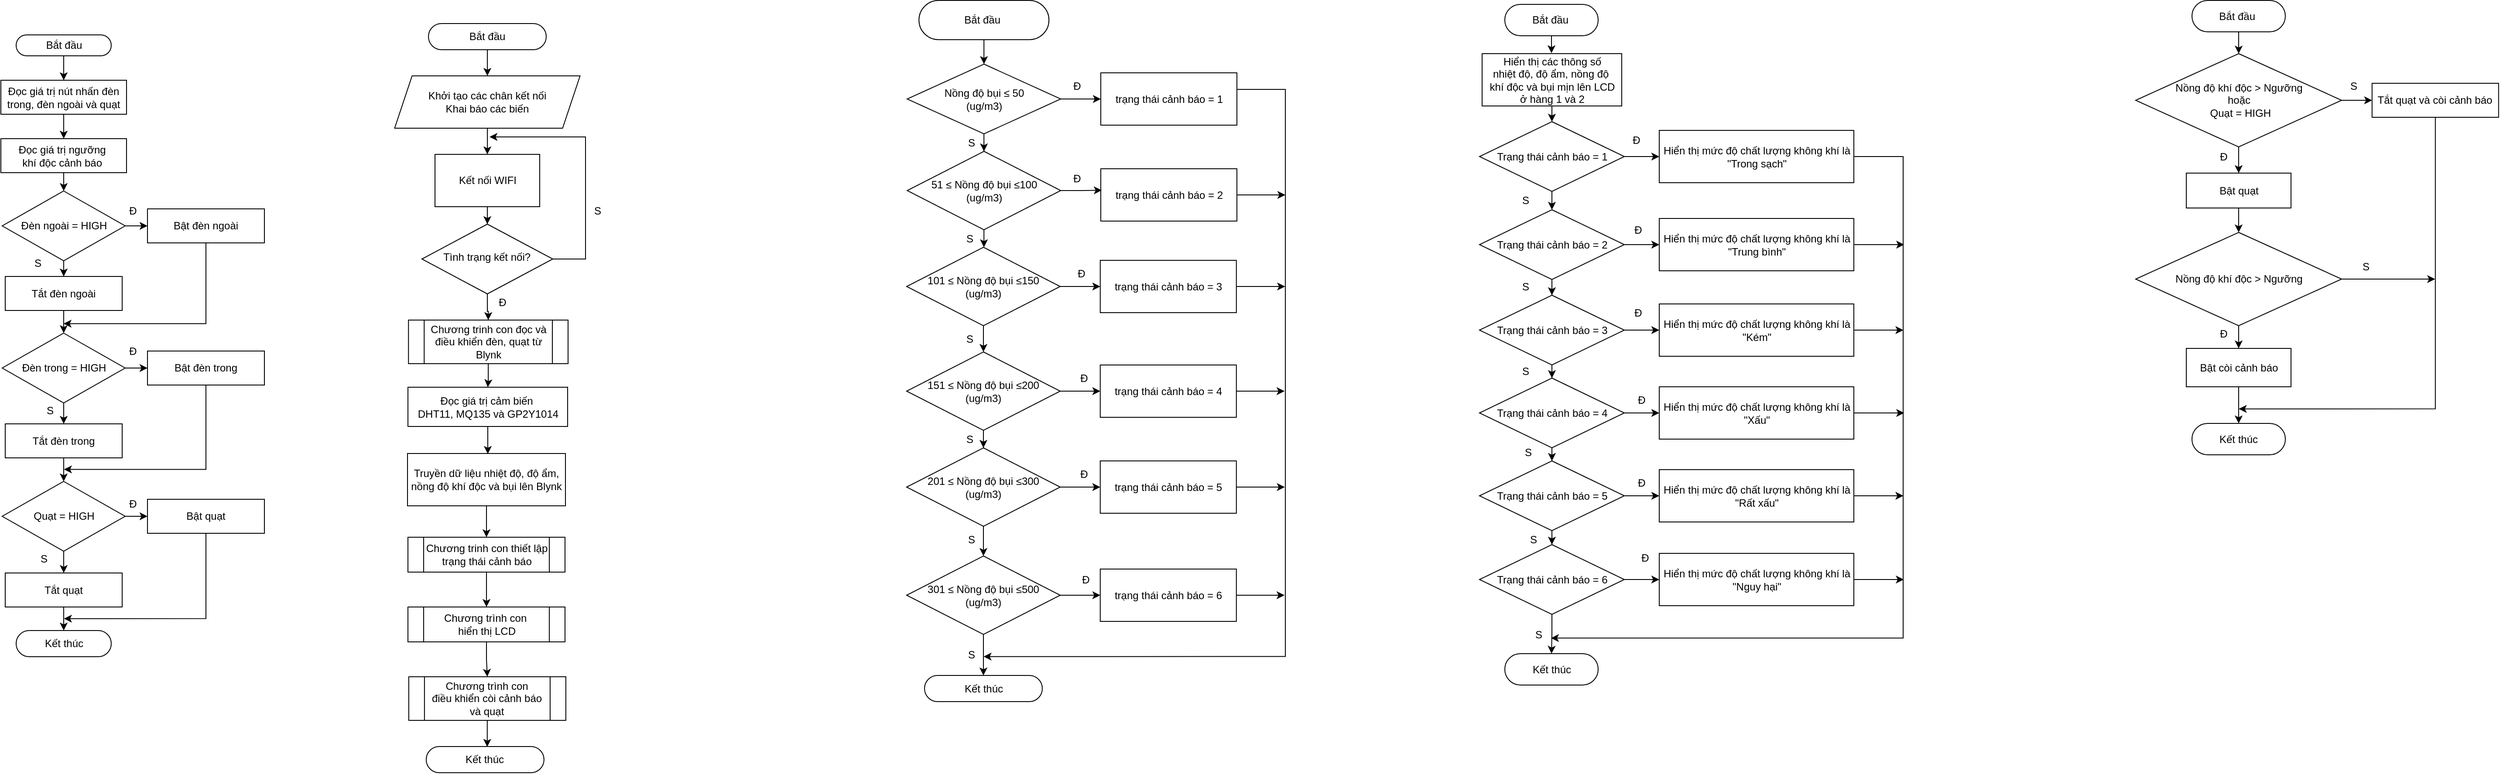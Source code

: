 <mxfile version="24.4.9" type="google">
  <diagram id="C5RBs43oDa-KdzZeNtuy" name="Page-1">
    <mxGraphModel grid="0" page="0" gridSize="10" guides="1" tooltips="1" connect="1" arrows="1" fold="1" pageScale="1" pageWidth="827" pageHeight="1169" math="0" shadow="0">
      <root>
        <mxCell id="WIyWlLk6GJQsqaUBKTNV-0" />
        <mxCell id="WIyWlLk6GJQsqaUBKTNV-1" parent="WIyWlLk6GJQsqaUBKTNV-0" />
        <mxCell id="3BrqLcWVlE7M8dEsC8BM-8" value="" style="edgeStyle=orthogonalEdgeStyle;rounded=0;orthogonalLoop=1;jettySize=auto;html=1;" edge="1" parent="WIyWlLk6GJQsqaUBKTNV-1" source="WIyWlLk6GJQsqaUBKTNV-3" target="3BrqLcWVlE7M8dEsC8BM-3">
          <mxGeometry relative="1" as="geometry" />
        </mxCell>
        <mxCell id="WIyWlLk6GJQsqaUBKTNV-3" value="Bắt đầu" style="rounded=1;whiteSpace=wrap;html=1;fontSize=12;glass=0;strokeWidth=1;shadow=0;arcSize=50;" vertex="1" parent="WIyWlLk6GJQsqaUBKTNV-1">
          <mxGeometry x="-11" y="-158" width="135" height="30" as="geometry" />
        </mxCell>
        <mxCell id="3BrqLcWVlE7M8dEsC8BM-13" style="edgeStyle=orthogonalEdgeStyle;rounded=0;orthogonalLoop=1;jettySize=auto;html=1;exitX=1;exitY=0.5;exitDx=0;exitDy=0;" edge="1" parent="WIyWlLk6GJQsqaUBKTNV-1" source="WIyWlLk6GJQsqaUBKTNV-6">
          <mxGeometry relative="1" as="geometry">
            <mxPoint x="59" y="-28" as="targetPoint" />
            <Array as="points">
              <mxPoint x="169" y="112" />
              <mxPoint x="169" y="-28" />
            </Array>
          </mxGeometry>
        </mxCell>
        <mxCell id="3BrqLcWVlE7M8dEsC8BM-62" style="edgeStyle=orthogonalEdgeStyle;rounded=0;orthogonalLoop=1;jettySize=auto;html=1;entryX=0.5;entryY=0;entryDx=0;entryDy=0;" edge="1" parent="WIyWlLk6GJQsqaUBKTNV-1" source="WIyWlLk6GJQsqaUBKTNV-6" target="3BrqLcWVlE7M8dEsC8BM-46">
          <mxGeometry relative="1" as="geometry" />
        </mxCell>
        <mxCell id="WIyWlLk6GJQsqaUBKTNV-6" value="Tình trạng kết nối?" style="rhombus;whiteSpace=wrap;html=1;shadow=0;fontFamily=Helvetica;fontSize=12;align=center;strokeWidth=1;spacing=6;spacingTop=-4;" vertex="1" parent="WIyWlLk6GJQsqaUBKTNV-1">
          <mxGeometry x="-18.51" y="72" width="150" height="80" as="geometry" />
        </mxCell>
        <mxCell id="3BrqLcWVlE7M8dEsC8BM-9" style="edgeStyle=orthogonalEdgeStyle;rounded=0;orthogonalLoop=1;jettySize=auto;html=1;entryX=0.5;entryY=0;entryDx=0;entryDy=0;" edge="1" parent="WIyWlLk6GJQsqaUBKTNV-1" source="3BrqLcWVlE7M8dEsC8BM-3" target="3BrqLcWVlE7M8dEsC8BM-4">
          <mxGeometry relative="1" as="geometry" />
        </mxCell>
        <mxCell id="3BrqLcWVlE7M8dEsC8BM-3" value="Khởi tạo các chân kết nối&lt;div&gt;Khai báo các biến&lt;/div&gt;" style="shape=parallelogram;perimeter=parallelogramPerimeter;whiteSpace=wrap;html=1;fixedSize=1;" vertex="1" parent="WIyWlLk6GJQsqaUBKTNV-1">
          <mxGeometry x="-49.75" y="-98" width="212.5" height="60" as="geometry" />
        </mxCell>
        <mxCell id="3BrqLcWVlE7M8dEsC8BM-10" style="edgeStyle=orthogonalEdgeStyle;rounded=0;orthogonalLoop=1;jettySize=auto;html=1;entryX=0.5;entryY=0;entryDx=0;entryDy=0;" edge="1" parent="WIyWlLk6GJQsqaUBKTNV-1" source="3BrqLcWVlE7M8dEsC8BM-4" target="WIyWlLk6GJQsqaUBKTNV-6">
          <mxGeometry relative="1" as="geometry" />
        </mxCell>
        <mxCell id="3BrqLcWVlE7M8dEsC8BM-4" value="Kết nối WIFI" style="rounded=0;whiteSpace=wrap;html=1;" vertex="1" parent="WIyWlLk6GJQsqaUBKTNV-1">
          <mxGeometry x="-3.5" y="-8" width="120" height="60" as="geometry" />
        </mxCell>
        <mxCell id="3BrqLcWVlE7M8dEsC8BM-29" value="S" style="text;html=1;align=center;verticalAlign=middle;whiteSpace=wrap;rounded=0;" vertex="1" parent="WIyWlLk6GJQsqaUBKTNV-1">
          <mxGeometry x="159" y="42" width="48" height="30" as="geometry" />
        </mxCell>
        <mxCell id="3BrqLcWVlE7M8dEsC8BM-30" value="Đ" style="text;html=1;align=center;verticalAlign=middle;whiteSpace=wrap;rounded=0;" vertex="1" parent="WIyWlLk6GJQsqaUBKTNV-1">
          <mxGeometry x="24" y="147" width="100" height="30" as="geometry" />
        </mxCell>
        <mxCell id="3BrqLcWVlE7M8dEsC8BM-67" style="edgeStyle=orthogonalEdgeStyle;rounded=0;orthogonalLoop=1;jettySize=auto;html=1;entryX=0;entryY=0.5;entryDx=0;entryDy=0;" edge="1" parent="WIyWlLk6GJQsqaUBKTNV-1" source="3BrqLcWVlE7M8dEsC8BM-32" target="3BrqLcWVlE7M8dEsC8BM-33">
          <mxGeometry relative="1" as="geometry" />
        </mxCell>
        <mxCell id="3BrqLcWVlE7M8dEsC8BM-70" style="edgeStyle=orthogonalEdgeStyle;rounded=0;orthogonalLoop=1;jettySize=auto;html=1;" edge="1" parent="WIyWlLk6GJQsqaUBKTNV-1" source="3BrqLcWVlE7M8dEsC8BM-32" target="3BrqLcWVlE7M8dEsC8BM-34">
          <mxGeometry relative="1" as="geometry" />
        </mxCell>
        <mxCell id="3BrqLcWVlE7M8dEsC8BM-32" value="Nồng độ bụi ≤ 50&lt;div&gt;(ug/m3)&lt;/div&gt;" style="rhombus;whiteSpace=wrap;html=1;" vertex="1" parent="WIyWlLk6GJQsqaUBKTNV-1">
          <mxGeometry x="537.62" y="-111.5" width="176" height="80" as="geometry" />
        </mxCell>
        <mxCell id="3BrqLcWVlE7M8dEsC8BM-88" style="edgeStyle=orthogonalEdgeStyle;rounded=0;orthogonalLoop=1;jettySize=auto;html=1;entryX=0.994;entryY=0.578;entryDx=0;entryDy=0;entryPerimeter=0;" edge="1" parent="WIyWlLk6GJQsqaUBKTNV-1" target="3BrqLcWVlE7M8dEsC8BM-99">
          <mxGeometry relative="1" as="geometry">
            <mxPoint x="617.999" y="567.962" as="targetPoint" />
            <mxPoint x="908.73" y="-82.5" as="sourcePoint" />
            <Array as="points">
              <mxPoint x="971" y="-82.5" />
              <mxPoint x="971" y="567.5" />
            </Array>
          </mxGeometry>
        </mxCell>
        <mxCell id="3BrqLcWVlE7M8dEsC8BM-33" value="trạng thái cảnh báo = 1" style="rounded=0;whiteSpace=wrap;html=1;" vertex="1" parent="WIyWlLk6GJQsqaUBKTNV-1">
          <mxGeometry x="759.5" y="-101.5" width="156" height="60" as="geometry" />
        </mxCell>
        <mxCell id="3BrqLcWVlE7M8dEsC8BM-72" value="" style="edgeStyle=orthogonalEdgeStyle;rounded=0;orthogonalLoop=1;jettySize=auto;html=1;" edge="1" parent="WIyWlLk6GJQsqaUBKTNV-1" source="3BrqLcWVlE7M8dEsC8BM-34" target="3BrqLcWVlE7M8dEsC8BM-36">
          <mxGeometry relative="1" as="geometry" />
        </mxCell>
        <mxCell id="3BrqLcWVlE7M8dEsC8BM-34" value="51 ≤&amp;nbsp;Nồng độ bụi ≤100&lt;div&gt;(ug/m3)&lt;br&gt;&lt;/div&gt;" style="rhombus;whiteSpace=wrap;html=1;" vertex="1" parent="WIyWlLk6GJQsqaUBKTNV-1">
          <mxGeometry x="537.62" y="-11.5" width="176" height="90" as="geometry" />
        </mxCell>
        <mxCell id="3BrqLcWVlE7M8dEsC8BM-89" style="edgeStyle=orthogonalEdgeStyle;rounded=0;orthogonalLoop=1;jettySize=auto;html=1;" edge="1" parent="WIyWlLk6GJQsqaUBKTNV-1" source="3BrqLcWVlE7M8dEsC8BM-35">
          <mxGeometry relative="1" as="geometry">
            <mxPoint x="971" y="38.5" as="targetPoint" />
          </mxGeometry>
        </mxCell>
        <mxCell id="3BrqLcWVlE7M8dEsC8BM-35" value="trạng thái cảnh báo = 2" style="rounded=0;whiteSpace=wrap;html=1;" vertex="1" parent="WIyWlLk6GJQsqaUBKTNV-1">
          <mxGeometry x="759.5" y="8.5" width="156" height="60" as="geometry" />
        </mxCell>
        <mxCell id="3BrqLcWVlE7M8dEsC8BM-73" value="" style="edgeStyle=orthogonalEdgeStyle;rounded=0;orthogonalLoop=1;jettySize=auto;html=1;" edge="1" parent="WIyWlLk6GJQsqaUBKTNV-1" source="3BrqLcWVlE7M8dEsC8BM-36" target="3BrqLcWVlE7M8dEsC8BM-38">
          <mxGeometry relative="1" as="geometry" />
        </mxCell>
        <mxCell id="3BrqLcWVlE7M8dEsC8BM-74" value="" style="edgeStyle=orthogonalEdgeStyle;rounded=0;orthogonalLoop=1;jettySize=auto;html=1;" edge="1" parent="WIyWlLk6GJQsqaUBKTNV-1" source="3BrqLcWVlE7M8dEsC8BM-36" target="3BrqLcWVlE7M8dEsC8BM-37">
          <mxGeometry relative="1" as="geometry" />
        </mxCell>
        <mxCell id="3BrqLcWVlE7M8dEsC8BM-36" value="101 ≤&amp;nbsp;Nồng độ bụi ≤150&lt;div&gt;&lt;div&gt;(ug/m3)&lt;br&gt;&lt;/div&gt;&lt;/div&gt;" style="rhombus;whiteSpace=wrap;html=1;" vertex="1" parent="WIyWlLk6GJQsqaUBKTNV-1">
          <mxGeometry x="537" y="98.5" width="176" height="90" as="geometry" />
        </mxCell>
        <mxCell id="3BrqLcWVlE7M8dEsC8BM-90" style="edgeStyle=orthogonalEdgeStyle;rounded=0;orthogonalLoop=1;jettySize=auto;html=1;" edge="1" parent="WIyWlLk6GJQsqaUBKTNV-1" source="3BrqLcWVlE7M8dEsC8BM-37">
          <mxGeometry relative="1" as="geometry">
            <mxPoint x="970.716" y="143.5" as="targetPoint" />
          </mxGeometry>
        </mxCell>
        <mxCell id="3BrqLcWVlE7M8dEsC8BM-37" value="trạng thái cảnh báo = 3" style="rounded=0;whiteSpace=wrap;html=1;" vertex="1" parent="WIyWlLk6GJQsqaUBKTNV-1">
          <mxGeometry x="758.88" y="113.5" width="156" height="60" as="geometry" />
        </mxCell>
        <mxCell id="3BrqLcWVlE7M8dEsC8BM-75" value="" style="edgeStyle=orthogonalEdgeStyle;rounded=0;orthogonalLoop=1;jettySize=auto;html=1;" edge="1" parent="WIyWlLk6GJQsqaUBKTNV-1" source="3BrqLcWVlE7M8dEsC8BM-38" target="3BrqLcWVlE7M8dEsC8BM-40">
          <mxGeometry relative="1" as="geometry" />
        </mxCell>
        <mxCell id="3BrqLcWVlE7M8dEsC8BM-79" value="" style="edgeStyle=orthogonalEdgeStyle;rounded=0;orthogonalLoop=1;jettySize=auto;html=1;" edge="1" parent="WIyWlLk6GJQsqaUBKTNV-1" source="3BrqLcWVlE7M8dEsC8BM-38" target="3BrqLcWVlE7M8dEsC8BM-39">
          <mxGeometry relative="1" as="geometry" />
        </mxCell>
        <mxCell id="3BrqLcWVlE7M8dEsC8BM-38" value="151 ≤&amp;nbsp;Nồng độ bụi ≤200&lt;div&gt;&lt;div&gt;(ug/m3)&lt;br&gt;&lt;/div&gt;&lt;/div&gt;" style="rhombus;whiteSpace=wrap;html=1;" vertex="1" parent="WIyWlLk6GJQsqaUBKTNV-1">
          <mxGeometry x="537" y="218.5" width="176" height="90" as="geometry" />
        </mxCell>
        <mxCell id="3BrqLcWVlE7M8dEsC8BM-91" style="edgeStyle=orthogonalEdgeStyle;rounded=0;orthogonalLoop=1;jettySize=auto;html=1;" edge="1" parent="WIyWlLk6GJQsqaUBKTNV-1" source="3BrqLcWVlE7M8dEsC8BM-39">
          <mxGeometry relative="1" as="geometry">
            <mxPoint x="970.07" y="263.5" as="targetPoint" />
          </mxGeometry>
        </mxCell>
        <mxCell id="3BrqLcWVlE7M8dEsC8BM-39" value="trạng thái cảnh báo = 4" style="rounded=0;whiteSpace=wrap;html=1;" vertex="1" parent="WIyWlLk6GJQsqaUBKTNV-1">
          <mxGeometry x="758.88" y="233.5" width="156" height="60" as="geometry" />
        </mxCell>
        <mxCell id="3BrqLcWVlE7M8dEsC8BM-76" value="" style="edgeStyle=orthogonalEdgeStyle;rounded=0;orthogonalLoop=1;jettySize=auto;html=1;" edge="1" parent="WIyWlLk6GJQsqaUBKTNV-1" source="3BrqLcWVlE7M8dEsC8BM-40" target="3BrqLcWVlE7M8dEsC8BM-64">
          <mxGeometry relative="1" as="geometry" />
        </mxCell>
        <mxCell id="3BrqLcWVlE7M8dEsC8BM-78" value="" style="edgeStyle=orthogonalEdgeStyle;rounded=0;orthogonalLoop=1;jettySize=auto;html=1;" edge="1" parent="WIyWlLk6GJQsqaUBKTNV-1" source="3BrqLcWVlE7M8dEsC8BM-40" target="3BrqLcWVlE7M8dEsC8BM-41">
          <mxGeometry relative="1" as="geometry" />
        </mxCell>
        <mxCell id="3BrqLcWVlE7M8dEsC8BM-40" value="201 ≤&amp;nbsp;Nồng độ bụi ≤300&lt;div&gt;&lt;div&gt;(ug/m3)&lt;br&gt;&lt;/div&gt;&lt;/div&gt;" style="rhombus;whiteSpace=wrap;html=1;" vertex="1" parent="WIyWlLk6GJQsqaUBKTNV-1">
          <mxGeometry x="537" y="328.5" width="176" height="90" as="geometry" />
        </mxCell>
        <mxCell id="3BrqLcWVlE7M8dEsC8BM-92" style="edgeStyle=orthogonalEdgeStyle;rounded=0;orthogonalLoop=1;jettySize=auto;html=1;" edge="1" parent="WIyWlLk6GJQsqaUBKTNV-1" source="3BrqLcWVlE7M8dEsC8BM-41">
          <mxGeometry relative="1" as="geometry">
            <mxPoint x="970.351" y="373.5" as="targetPoint" />
          </mxGeometry>
        </mxCell>
        <mxCell id="3BrqLcWVlE7M8dEsC8BM-41" value="trạng thái cảnh báo = 5" style="rounded=0;whiteSpace=wrap;html=1;" vertex="1" parent="WIyWlLk6GJQsqaUBKTNV-1">
          <mxGeometry x="758.88" y="343.5" width="156" height="60" as="geometry" />
        </mxCell>
        <mxCell id="3BrqLcWVlE7M8dEsC8BM-52" style="edgeStyle=orthogonalEdgeStyle;rounded=0;orthogonalLoop=1;jettySize=auto;html=1;entryX=0.5;entryY=0;entryDx=0;entryDy=0;" edge="1" parent="WIyWlLk6GJQsqaUBKTNV-1" source="3BrqLcWVlE7M8dEsC8BM-42" target="3BrqLcWVlE7M8dEsC8BM-43">
          <mxGeometry relative="1" as="geometry" />
        </mxCell>
        <mxCell id="3BrqLcWVlE7M8dEsC8BM-42" value="Chương trinh con thiết lập trạng thái&amp;nbsp;&lt;span style=&quot;background-color: initial;&quot;&gt;cảnh báo&lt;/span&gt;" style="shape=process;whiteSpace=wrap;html=1;backgroundOutline=1;" vertex="1" parent="WIyWlLk6GJQsqaUBKTNV-1">
          <mxGeometry x="-34.5" y="431" width="180" height="40" as="geometry" />
        </mxCell>
        <mxCell id="3BrqLcWVlE7M8dEsC8BM-53" style="edgeStyle=orthogonalEdgeStyle;rounded=0;orthogonalLoop=1;jettySize=auto;html=1;entryX=0.5;entryY=0;entryDx=0;entryDy=0;" edge="1" parent="WIyWlLk6GJQsqaUBKTNV-1" source="3BrqLcWVlE7M8dEsC8BM-43" target="3BrqLcWVlE7M8dEsC8BM-44">
          <mxGeometry relative="1" as="geometry" />
        </mxCell>
        <mxCell id="3BrqLcWVlE7M8dEsC8BM-43" value="Chương trình con&amp;nbsp;&lt;div&gt;hiển thị LCD&lt;/div&gt;" style="shape=process;whiteSpace=wrap;html=1;backgroundOutline=1;" vertex="1" parent="WIyWlLk6GJQsqaUBKTNV-1">
          <mxGeometry x="-34.5" y="511" width="180" height="40" as="geometry" />
        </mxCell>
        <mxCell id="3BrqLcWVlE7M8dEsC8BM-44" value="Chương trình con&lt;div&gt;điều khiển còi cảnh báo và quạt&lt;/div&gt;" style="shape=process;whiteSpace=wrap;html=1;backgroundOutline=1;" vertex="1" parent="WIyWlLk6GJQsqaUBKTNV-1">
          <mxGeometry x="-33.56" y="591" width="180" height="50" as="geometry" />
        </mxCell>
        <mxCell id="3BrqLcWVlE7M8dEsC8BM-112" style="edgeStyle=orthogonalEdgeStyle;rounded=0;orthogonalLoop=1;jettySize=auto;html=1;entryX=0.5;entryY=0;entryDx=0;entryDy=0;" edge="1" parent="WIyWlLk6GJQsqaUBKTNV-1" source="3BrqLcWVlE7M8dEsC8BM-46" target="3BrqLcWVlE7M8dEsC8BM-111">
          <mxGeometry relative="1" as="geometry" />
        </mxCell>
        <mxCell id="3BrqLcWVlE7M8dEsC8BM-46" value="Chương trinh con đọc và điều khiển đèn, quạt từ Blynk" style="shape=process;whiteSpace=wrap;html=1;backgroundOutline=1;" vertex="1" parent="WIyWlLk6GJQsqaUBKTNV-1">
          <mxGeometry x="-33.88" y="182" width="182.88" height="50" as="geometry" />
        </mxCell>
        <mxCell id="3BrqLcWVlE7M8dEsC8BM-51" style="edgeStyle=orthogonalEdgeStyle;rounded=0;orthogonalLoop=1;jettySize=auto;html=1;entryX=0.5;entryY=0;entryDx=0;entryDy=0;" edge="1" parent="WIyWlLk6GJQsqaUBKTNV-1" source="3BrqLcWVlE7M8dEsC8BM-47" target="3BrqLcWVlE7M8dEsC8BM-42">
          <mxGeometry relative="1" as="geometry" />
        </mxCell>
        <mxCell id="3BrqLcWVlE7M8dEsC8BM-47" value="Truyền dữ liệu nhiệt độ, độ ẩm, nồng độ khí độc và bụi lên Blynk" style="rounded=0;whiteSpace=wrap;html=1;" vertex="1" parent="WIyWlLk6GJQsqaUBKTNV-1">
          <mxGeometry x="-35" y="335" width="181" height="60" as="geometry" />
        </mxCell>
        <mxCell id="3BrqLcWVlE7M8dEsC8BM-56" value="Kết thúc" style="rounded=1;whiteSpace=wrap;html=1;fontSize=12;glass=0;strokeWidth=1;shadow=0;arcSize=50;" vertex="1" parent="WIyWlLk6GJQsqaUBKTNV-1">
          <mxGeometry x="-13.57" y="671" width="135" height="30" as="geometry" />
        </mxCell>
        <mxCell id="3BrqLcWVlE7M8dEsC8BM-61" style="edgeStyle=orthogonalEdgeStyle;rounded=0;orthogonalLoop=1;jettySize=auto;html=1;entryX=0.518;entryY=0.012;entryDx=0;entryDy=0;entryPerimeter=0;" edge="1" parent="WIyWlLk6GJQsqaUBKTNV-1" source="3BrqLcWVlE7M8dEsC8BM-44" target="3BrqLcWVlE7M8dEsC8BM-56">
          <mxGeometry relative="1" as="geometry" />
        </mxCell>
        <mxCell id="3BrqLcWVlE7M8dEsC8BM-66" style="edgeStyle=orthogonalEdgeStyle;rounded=0;orthogonalLoop=1;jettySize=auto;html=1;entryX=0.5;entryY=0;entryDx=0;entryDy=0;" edge="1" parent="WIyWlLk6GJQsqaUBKTNV-1" source="3BrqLcWVlE7M8dEsC8BM-63" target="3BrqLcWVlE7M8dEsC8BM-32">
          <mxGeometry relative="1" as="geometry" />
        </mxCell>
        <mxCell id="3BrqLcWVlE7M8dEsC8BM-63" value="Bắt đầu&amp;nbsp;" style="rounded=1;whiteSpace=wrap;html=1;fontSize=12;glass=0;strokeWidth=1;shadow=0;arcSize=50;" vertex="1" parent="WIyWlLk6GJQsqaUBKTNV-1">
          <mxGeometry x="551.12" y="-184.5" width="149" height="45" as="geometry" />
        </mxCell>
        <mxCell id="3BrqLcWVlE7M8dEsC8BM-77" value="" style="edgeStyle=orthogonalEdgeStyle;rounded=0;orthogonalLoop=1;jettySize=auto;html=1;" edge="1" parent="WIyWlLk6GJQsqaUBKTNV-1" source="3BrqLcWVlE7M8dEsC8BM-64" target="3BrqLcWVlE7M8dEsC8BM-65">
          <mxGeometry relative="1" as="geometry" />
        </mxCell>
        <mxCell id="3BrqLcWVlE7M8dEsC8BM-81" value="" style="edgeStyle=orthogonalEdgeStyle;rounded=0;orthogonalLoop=1;jettySize=auto;html=1;" edge="1" parent="WIyWlLk6GJQsqaUBKTNV-1" source="3BrqLcWVlE7M8dEsC8BM-64" target="3BrqLcWVlE7M8dEsC8BM-80">
          <mxGeometry relative="1" as="geometry" />
        </mxCell>
        <mxCell id="3BrqLcWVlE7M8dEsC8BM-64" value="301 ≤&amp;nbsp;Nồng độ bụi ≤500&lt;div&gt;&lt;div&gt;(ug/m3)&lt;br&gt;&lt;/div&gt;&lt;/div&gt;" style="rhombus;whiteSpace=wrap;html=1;" vertex="1" parent="WIyWlLk6GJQsqaUBKTNV-1">
          <mxGeometry x="537" y="452.5" width="176" height="90" as="geometry" />
        </mxCell>
        <mxCell id="3BrqLcWVlE7M8dEsC8BM-93" style="edgeStyle=orthogonalEdgeStyle;rounded=0;orthogonalLoop=1;jettySize=auto;html=1;" edge="1" parent="WIyWlLk6GJQsqaUBKTNV-1" source="3BrqLcWVlE7M8dEsC8BM-65">
          <mxGeometry relative="1" as="geometry">
            <mxPoint x="970.07" y="497.5" as="targetPoint" />
          </mxGeometry>
        </mxCell>
        <mxCell id="3BrqLcWVlE7M8dEsC8BM-65" value="trạng thái cảnh báo = 6" style="rounded=0;whiteSpace=wrap;html=1;" vertex="1" parent="WIyWlLk6GJQsqaUBKTNV-1">
          <mxGeometry x="758.88" y="467.5" width="156" height="60" as="geometry" />
        </mxCell>
        <mxCell id="3BrqLcWVlE7M8dEsC8BM-71" style="edgeStyle=orthogonalEdgeStyle;rounded=0;orthogonalLoop=1;jettySize=auto;html=1;entryX=0.007;entryY=0.411;entryDx=0;entryDy=0;entryPerimeter=0;" edge="1" parent="WIyWlLk6GJQsqaUBKTNV-1" source="3BrqLcWVlE7M8dEsC8BM-34" target="3BrqLcWVlE7M8dEsC8BM-35">
          <mxGeometry relative="1" as="geometry" />
        </mxCell>
        <mxCell id="3BrqLcWVlE7M8dEsC8BM-80" value="Kết thúc" style="rounded=1;whiteSpace=wrap;html=1;fontSize=12;glass=0;strokeWidth=1;shadow=0;arcSize=50;" vertex="1" parent="WIyWlLk6GJQsqaUBKTNV-1">
          <mxGeometry x="557.5" y="589.5" width="135" height="30" as="geometry" />
        </mxCell>
        <mxCell id="3BrqLcWVlE7M8dEsC8BM-94" value="S" style="text;html=1;align=center;verticalAlign=middle;whiteSpace=wrap;rounded=0;" vertex="1" parent="WIyWlLk6GJQsqaUBKTNV-1">
          <mxGeometry x="598" y="-36.5" width="27.38" height="30" as="geometry" />
        </mxCell>
        <mxCell id="3BrqLcWVlE7M8dEsC8BM-95" value="S" style="text;html=1;align=center;verticalAlign=middle;whiteSpace=wrap;rounded=0;" vertex="1" parent="WIyWlLk6GJQsqaUBKTNV-1">
          <mxGeometry x="596" y="73.5" width="27.38" height="30" as="geometry" />
        </mxCell>
        <mxCell id="3BrqLcWVlE7M8dEsC8BM-96" value="S" style="text;html=1;align=center;verticalAlign=middle;whiteSpace=wrap;rounded=0;" vertex="1" parent="WIyWlLk6GJQsqaUBKTNV-1">
          <mxGeometry x="596" y="188.5" width="27.38" height="30" as="geometry" />
        </mxCell>
        <mxCell id="3BrqLcWVlE7M8dEsC8BM-97" value="S" style="text;html=1;align=center;verticalAlign=middle;whiteSpace=wrap;rounded=0;" vertex="1" parent="WIyWlLk6GJQsqaUBKTNV-1">
          <mxGeometry x="596" y="303.5" width="27.38" height="30" as="geometry" />
        </mxCell>
        <mxCell id="3BrqLcWVlE7M8dEsC8BM-98" value="S" style="text;html=1;align=center;verticalAlign=middle;whiteSpace=wrap;rounded=0;" vertex="1" parent="WIyWlLk6GJQsqaUBKTNV-1">
          <mxGeometry x="598" y="418.5" width="27.38" height="30" as="geometry" />
        </mxCell>
        <mxCell id="3BrqLcWVlE7M8dEsC8BM-99" value="S" style="text;html=1;align=center;verticalAlign=middle;whiteSpace=wrap;rounded=0;" vertex="1" parent="WIyWlLk6GJQsqaUBKTNV-1">
          <mxGeometry x="598" y="550.5" width="27.38" height="30" as="geometry" />
        </mxCell>
        <mxCell id="3BrqLcWVlE7M8dEsC8BM-100" value="Đ" style="text;html=1;align=center;verticalAlign=middle;whiteSpace=wrap;rounded=0;" vertex="1" parent="WIyWlLk6GJQsqaUBKTNV-1">
          <mxGeometry x="719" y="-101.5" width="27.38" height="30" as="geometry" />
        </mxCell>
        <mxCell id="3BrqLcWVlE7M8dEsC8BM-101" value="Đ" style="text;html=1;align=center;verticalAlign=middle;whiteSpace=wrap;rounded=0;" vertex="1" parent="WIyWlLk6GJQsqaUBKTNV-1">
          <mxGeometry x="719" y="4.5" width="27.38" height="30" as="geometry" />
        </mxCell>
        <mxCell id="3BrqLcWVlE7M8dEsC8BM-102" value="Đ" style="text;html=1;align=center;verticalAlign=middle;whiteSpace=wrap;rounded=0;" vertex="1" parent="WIyWlLk6GJQsqaUBKTNV-1">
          <mxGeometry x="724" y="113.5" width="27.38" height="30" as="geometry" />
        </mxCell>
        <mxCell id="3BrqLcWVlE7M8dEsC8BM-103" value="Đ" style="text;html=1;align=center;verticalAlign=middle;whiteSpace=wrap;rounded=0;" vertex="1" parent="WIyWlLk6GJQsqaUBKTNV-1">
          <mxGeometry x="727" y="233.5" width="27.38" height="30" as="geometry" />
        </mxCell>
        <mxCell id="3BrqLcWVlE7M8dEsC8BM-104" value="Đ" style="text;html=1;align=center;verticalAlign=middle;whiteSpace=wrap;rounded=0;" vertex="1" parent="WIyWlLk6GJQsqaUBKTNV-1">
          <mxGeometry x="727" y="343.5" width="27.38" height="30" as="geometry" />
        </mxCell>
        <mxCell id="3BrqLcWVlE7M8dEsC8BM-105" value="Đ" style="text;html=1;align=center;verticalAlign=middle;whiteSpace=wrap;rounded=0;" vertex="1" parent="WIyWlLk6GJQsqaUBKTNV-1">
          <mxGeometry x="729" y="464.5" width="27.38" height="30" as="geometry" />
        </mxCell>
        <mxCell id="3BrqLcWVlE7M8dEsC8BM-128" value="" style="edgeStyle=orthogonalEdgeStyle;rounded=0;orthogonalLoop=1;jettySize=auto;html=1;" edge="1" parent="WIyWlLk6GJQsqaUBKTNV-1" source="3BrqLcWVlE7M8dEsC8BM-106" target="3BrqLcWVlE7M8dEsC8BM-110">
          <mxGeometry relative="1" as="geometry" />
        </mxCell>
        <mxCell id="3BrqLcWVlE7M8dEsC8BM-106" value="Bắt đầu&amp;nbsp;" style="rounded=1;whiteSpace=wrap;html=1;fontSize=12;glass=0;strokeWidth=1;shadow=0;arcSize=50;" vertex="1" parent="WIyWlLk6GJQsqaUBKTNV-1">
          <mxGeometry x="1222.5" y="-180" width="107" height="36" as="geometry" />
        </mxCell>
        <mxCell id="3BrqLcWVlE7M8dEsC8BM-130" value="" style="edgeStyle=orthogonalEdgeStyle;rounded=0;orthogonalLoop=1;jettySize=auto;html=1;" edge="1" parent="WIyWlLk6GJQsqaUBKTNV-1" source="3BrqLcWVlE7M8dEsC8BM-108" target="3BrqLcWVlE7M8dEsC8BM-117">
          <mxGeometry relative="1" as="geometry" />
        </mxCell>
        <mxCell id="3BrqLcWVlE7M8dEsC8BM-137" value="" style="edgeStyle=orthogonalEdgeStyle;rounded=0;orthogonalLoop=1;jettySize=auto;html=1;" edge="1" parent="WIyWlLk6GJQsqaUBKTNV-1" source="3BrqLcWVlE7M8dEsC8BM-108" target="3BrqLcWVlE7M8dEsC8BM-116">
          <mxGeometry relative="1" as="geometry" />
        </mxCell>
        <mxCell id="3BrqLcWVlE7M8dEsC8BM-108" value="Trạng thái cảnh báo = 1" style="rhombus;whiteSpace=wrap;html=1;" vertex="1" parent="WIyWlLk6GJQsqaUBKTNV-1">
          <mxGeometry x="1193.5" y="-45.5" width="166" height="80" as="geometry" />
        </mxCell>
        <mxCell id="3BrqLcWVlE7M8dEsC8BM-129" value="" style="edgeStyle=orthogonalEdgeStyle;rounded=0;orthogonalLoop=1;jettySize=auto;html=1;" edge="1" parent="WIyWlLk6GJQsqaUBKTNV-1" source="3BrqLcWVlE7M8dEsC8BM-110" target="3BrqLcWVlE7M8dEsC8BM-108">
          <mxGeometry relative="1" as="geometry">
            <Array as="points">
              <mxPoint x="1276" y="-34.5" />
              <mxPoint x="1276" y="-34.5" />
            </Array>
          </mxGeometry>
        </mxCell>
        <mxCell id="3BrqLcWVlE7M8dEsC8BM-110" value="Hiển thị các thông số&lt;div&gt;nhiệt độ, độ ẩm, nồng độ&amp;nbsp;&lt;/div&gt;&lt;div&gt;khí độc và bụi mịn lên LCD&lt;/div&gt;&lt;div&gt;ở hàng 1 và 2&lt;/div&gt;" style="rounded=0;whiteSpace=wrap;html=1;" vertex="1" parent="WIyWlLk6GJQsqaUBKTNV-1">
          <mxGeometry x="1196.5" y="-123.5" width="160" height="60" as="geometry" />
        </mxCell>
        <mxCell id="3BrqLcWVlE7M8dEsC8BM-111" value="Đọc giá trị cảm biến&amp;nbsp;&lt;div&gt;&lt;span style=&quot;background-color: initial;&quot;&gt;DHT11, MQ135 và GP2Y1014&lt;/span&gt;&lt;/div&gt;" style="rounded=0;whiteSpace=wrap;html=1;" vertex="1" parent="WIyWlLk6GJQsqaUBKTNV-1">
          <mxGeometry x="-34.5" y="259" width="183" height="45" as="geometry" />
        </mxCell>
        <mxCell id="3BrqLcWVlE7M8dEsC8BM-113" style="edgeStyle=orthogonalEdgeStyle;rounded=0;orthogonalLoop=1;jettySize=auto;html=1;entryX=0.514;entryY=0.008;entryDx=0;entryDy=0;entryPerimeter=0;" edge="1" parent="WIyWlLk6GJQsqaUBKTNV-1">
          <mxGeometry relative="1" as="geometry">
            <mxPoint x="55.98" y="304" as="sourcePoint" />
            <mxPoint x="57.014" y="335.48" as="targetPoint" />
          </mxGeometry>
        </mxCell>
        <mxCell id="3BrqLcWVlE7M8dEsC8BM-144" style="edgeStyle=orthogonalEdgeStyle;rounded=0;orthogonalLoop=1;jettySize=auto;html=1;" edge="1" parent="WIyWlLk6GJQsqaUBKTNV-1" source="3BrqLcWVlE7M8dEsC8BM-116">
          <mxGeometry relative="1" as="geometry">
            <mxPoint x="1275.429" y="546.643" as="targetPoint" />
            <Array as="points">
              <mxPoint x="1679" y="-5.5" />
              <mxPoint x="1679" y="546.5" />
            </Array>
          </mxGeometry>
        </mxCell>
        <mxCell id="3BrqLcWVlE7M8dEsC8BM-116" value="Hiển thị mức độ chất lượng không khí là&lt;div&gt;&quot;Trong sạch&quot;&lt;/div&gt;" style="rounded=0;whiteSpace=wrap;html=1;" vertex="1" parent="WIyWlLk6GJQsqaUBKTNV-1">
          <mxGeometry x="1399.5" y="-35.5" width="223" height="60" as="geometry" />
        </mxCell>
        <mxCell id="3BrqLcWVlE7M8dEsC8BM-131" value="" style="edgeStyle=orthogonalEdgeStyle;rounded=0;orthogonalLoop=1;jettySize=auto;html=1;" edge="1" parent="WIyWlLk6GJQsqaUBKTNV-1" source="3BrqLcWVlE7M8dEsC8BM-117" target="3BrqLcWVlE7M8dEsC8BM-119">
          <mxGeometry relative="1" as="geometry" />
        </mxCell>
        <mxCell id="3BrqLcWVlE7M8dEsC8BM-138" value="" style="edgeStyle=orthogonalEdgeStyle;rounded=0;orthogonalLoop=1;jettySize=auto;html=1;" edge="1" parent="WIyWlLk6GJQsqaUBKTNV-1" source="3BrqLcWVlE7M8dEsC8BM-117" target="3BrqLcWVlE7M8dEsC8BM-118">
          <mxGeometry relative="1" as="geometry" />
        </mxCell>
        <mxCell id="3BrqLcWVlE7M8dEsC8BM-117" value="Trạng thái cảnh báo = 2" style="rhombus;whiteSpace=wrap;html=1;" vertex="1" parent="WIyWlLk6GJQsqaUBKTNV-1">
          <mxGeometry x="1193.5" y="55.5" width="166" height="80" as="geometry" />
        </mxCell>
        <mxCell id="3BrqLcWVlE7M8dEsC8BM-145" style="edgeStyle=orthogonalEdgeStyle;rounded=0;orthogonalLoop=1;jettySize=auto;html=1;" edge="1" parent="WIyWlLk6GJQsqaUBKTNV-1" source="3BrqLcWVlE7M8dEsC8BM-118">
          <mxGeometry relative="1" as="geometry">
            <mxPoint x="1680.171" y="95.5" as="targetPoint" />
          </mxGeometry>
        </mxCell>
        <mxCell id="3BrqLcWVlE7M8dEsC8BM-118" value="Hiển thị mức độ chất lượng không khí là&lt;div&gt;&quot;Trung bình&quot;&lt;/div&gt;" style="rounded=0;whiteSpace=wrap;html=1;" vertex="1" parent="WIyWlLk6GJQsqaUBKTNV-1">
          <mxGeometry x="1399.5" y="65.5" width="223" height="60" as="geometry" />
        </mxCell>
        <mxCell id="3BrqLcWVlE7M8dEsC8BM-132" value="" style="edgeStyle=orthogonalEdgeStyle;rounded=0;orthogonalLoop=1;jettySize=auto;html=1;" edge="1" parent="WIyWlLk6GJQsqaUBKTNV-1" source="3BrqLcWVlE7M8dEsC8BM-119" target="3BrqLcWVlE7M8dEsC8BM-121">
          <mxGeometry relative="1" as="geometry" />
        </mxCell>
        <mxCell id="3BrqLcWVlE7M8dEsC8BM-139" value="" style="edgeStyle=orthogonalEdgeStyle;rounded=0;orthogonalLoop=1;jettySize=auto;html=1;" edge="1" parent="WIyWlLk6GJQsqaUBKTNV-1" source="3BrqLcWVlE7M8dEsC8BM-119" target="3BrqLcWVlE7M8dEsC8BM-120">
          <mxGeometry relative="1" as="geometry" />
        </mxCell>
        <mxCell id="3BrqLcWVlE7M8dEsC8BM-119" value="Trạng thái cảnh báo = 3" style="rhombus;whiteSpace=wrap;html=1;" vertex="1" parent="WIyWlLk6GJQsqaUBKTNV-1">
          <mxGeometry x="1193.5" y="153.5" width="166" height="80" as="geometry" />
        </mxCell>
        <mxCell id="3BrqLcWVlE7M8dEsC8BM-146" style="edgeStyle=orthogonalEdgeStyle;rounded=0;orthogonalLoop=1;jettySize=auto;html=1;" edge="1" parent="WIyWlLk6GJQsqaUBKTNV-1" source="3BrqLcWVlE7M8dEsC8BM-120">
          <mxGeometry relative="1" as="geometry">
            <mxPoint x="1679.257" y="193.5" as="targetPoint" />
          </mxGeometry>
        </mxCell>
        <mxCell id="3BrqLcWVlE7M8dEsC8BM-120" value="Hiển thị mức độ chất lượng không khí là&lt;div&gt;&quot;Kém&quot;&lt;/div&gt;" style="rounded=0;whiteSpace=wrap;html=1;" vertex="1" parent="WIyWlLk6GJQsqaUBKTNV-1">
          <mxGeometry x="1399.5" y="163.5" width="223" height="60" as="geometry" />
        </mxCell>
        <mxCell id="3BrqLcWVlE7M8dEsC8BM-133" value="" style="edgeStyle=orthogonalEdgeStyle;rounded=0;orthogonalLoop=1;jettySize=auto;html=1;" edge="1" parent="WIyWlLk6GJQsqaUBKTNV-1" source="3BrqLcWVlE7M8dEsC8BM-121" target="3BrqLcWVlE7M8dEsC8BM-123">
          <mxGeometry relative="1" as="geometry" />
        </mxCell>
        <mxCell id="3BrqLcWVlE7M8dEsC8BM-140" value="" style="edgeStyle=orthogonalEdgeStyle;rounded=0;orthogonalLoop=1;jettySize=auto;html=1;" edge="1" parent="WIyWlLk6GJQsqaUBKTNV-1" source="3BrqLcWVlE7M8dEsC8BM-121" target="3BrqLcWVlE7M8dEsC8BM-122">
          <mxGeometry relative="1" as="geometry" />
        </mxCell>
        <mxCell id="3BrqLcWVlE7M8dEsC8BM-121" value="Trạng thái cảnh báo = 4" style="rhombus;whiteSpace=wrap;html=1;" vertex="1" parent="WIyWlLk6GJQsqaUBKTNV-1">
          <mxGeometry x="1193.5" y="248.5" width="166" height="80" as="geometry" />
        </mxCell>
        <mxCell id="3BrqLcWVlE7M8dEsC8BM-147" style="edgeStyle=orthogonalEdgeStyle;rounded=0;orthogonalLoop=1;jettySize=auto;html=1;" edge="1" parent="WIyWlLk6GJQsqaUBKTNV-1" source="3BrqLcWVlE7M8dEsC8BM-122">
          <mxGeometry relative="1" as="geometry">
            <mxPoint x="1680.171" y="288.5" as="targetPoint" />
          </mxGeometry>
        </mxCell>
        <mxCell id="3BrqLcWVlE7M8dEsC8BM-122" value="Hiển thị mức độ chất lượng không khí là&lt;div&gt;&quot;Xấu&quot;&lt;/div&gt;" style="rounded=0;whiteSpace=wrap;html=1;" vertex="1" parent="WIyWlLk6GJQsqaUBKTNV-1">
          <mxGeometry x="1399.5" y="258.5" width="223" height="60" as="geometry" />
        </mxCell>
        <mxCell id="3BrqLcWVlE7M8dEsC8BM-134" value="" style="edgeStyle=orthogonalEdgeStyle;rounded=0;orthogonalLoop=1;jettySize=auto;html=1;" edge="1" parent="WIyWlLk6GJQsqaUBKTNV-1" source="3BrqLcWVlE7M8dEsC8BM-123" target="3BrqLcWVlE7M8dEsC8BM-125">
          <mxGeometry relative="1" as="geometry" />
        </mxCell>
        <mxCell id="3BrqLcWVlE7M8dEsC8BM-141" value="" style="edgeStyle=orthogonalEdgeStyle;rounded=0;orthogonalLoop=1;jettySize=auto;html=1;" edge="1" parent="WIyWlLk6GJQsqaUBKTNV-1" source="3BrqLcWVlE7M8dEsC8BM-123" target="3BrqLcWVlE7M8dEsC8BM-124">
          <mxGeometry relative="1" as="geometry" />
        </mxCell>
        <mxCell id="3BrqLcWVlE7M8dEsC8BM-123" value="Trạng thái cảnh báo = 5" style="rhombus;whiteSpace=wrap;html=1;" vertex="1" parent="WIyWlLk6GJQsqaUBKTNV-1">
          <mxGeometry x="1193.5" y="343.5" width="166" height="80" as="geometry" />
        </mxCell>
        <mxCell id="3BrqLcWVlE7M8dEsC8BM-148" style="edgeStyle=orthogonalEdgeStyle;rounded=0;orthogonalLoop=1;jettySize=auto;html=1;" edge="1" parent="WIyWlLk6GJQsqaUBKTNV-1" source="3BrqLcWVlE7M8dEsC8BM-124">
          <mxGeometry relative="1" as="geometry">
            <mxPoint x="1679.257" y="383.5" as="targetPoint" />
          </mxGeometry>
        </mxCell>
        <mxCell id="3BrqLcWVlE7M8dEsC8BM-124" value="Hiển thị mức độ chất lượng không khí là&lt;div&gt;&quot;Rất xấu&quot;&lt;/div&gt;" style="rounded=0;whiteSpace=wrap;html=1;" vertex="1" parent="WIyWlLk6GJQsqaUBKTNV-1">
          <mxGeometry x="1399.5" y="353.5" width="223" height="60" as="geometry" />
        </mxCell>
        <mxCell id="3BrqLcWVlE7M8dEsC8BM-142" value="" style="edgeStyle=orthogonalEdgeStyle;rounded=0;orthogonalLoop=1;jettySize=auto;html=1;" edge="1" parent="WIyWlLk6GJQsqaUBKTNV-1" source="3BrqLcWVlE7M8dEsC8BM-125" target="3BrqLcWVlE7M8dEsC8BM-126">
          <mxGeometry relative="1" as="geometry" />
        </mxCell>
        <mxCell id="3BrqLcWVlE7M8dEsC8BM-143" value="" style="edgeStyle=orthogonalEdgeStyle;rounded=0;orthogonalLoop=1;jettySize=auto;html=1;" edge="1" parent="WIyWlLk6GJQsqaUBKTNV-1" source="3BrqLcWVlE7M8dEsC8BM-125" target="3BrqLcWVlE7M8dEsC8BM-135">
          <mxGeometry relative="1" as="geometry" />
        </mxCell>
        <mxCell id="3BrqLcWVlE7M8dEsC8BM-125" value="Trạng thái cảnh báo = 6" style="rhombus;whiteSpace=wrap;html=1;" vertex="1" parent="WIyWlLk6GJQsqaUBKTNV-1">
          <mxGeometry x="1193.5" y="439.5" width="166" height="80" as="geometry" />
        </mxCell>
        <mxCell id="3BrqLcWVlE7M8dEsC8BM-149" style="edgeStyle=orthogonalEdgeStyle;rounded=0;orthogonalLoop=1;jettySize=auto;html=1;" edge="1" parent="WIyWlLk6GJQsqaUBKTNV-1" source="3BrqLcWVlE7M8dEsC8BM-126">
          <mxGeometry relative="1" as="geometry">
            <mxPoint x="1679.714" y="479.5" as="targetPoint" />
          </mxGeometry>
        </mxCell>
        <mxCell id="3BrqLcWVlE7M8dEsC8BM-126" value="Hiển thị mức độ chất lượng không khí là&lt;div&gt;&quot;Nguy hại&quot;&lt;/div&gt;" style="rounded=0;whiteSpace=wrap;html=1;" vertex="1" parent="WIyWlLk6GJQsqaUBKTNV-1">
          <mxGeometry x="1399.5" y="449.5" width="223" height="60" as="geometry" />
        </mxCell>
        <mxCell id="3BrqLcWVlE7M8dEsC8BM-135" value="Kết thúc" style="rounded=1;whiteSpace=wrap;html=1;fontSize=12;glass=0;strokeWidth=1;shadow=0;arcSize=50;" vertex="1" parent="WIyWlLk6GJQsqaUBKTNV-1">
          <mxGeometry x="1222.5" y="564.5" width="107" height="36" as="geometry" />
        </mxCell>
        <mxCell id="3BrqLcWVlE7M8dEsC8BM-159" value="" style="edgeStyle=orthogonalEdgeStyle;rounded=0;orthogonalLoop=1;jettySize=auto;html=1;" edge="1" parent="WIyWlLk6GJQsqaUBKTNV-1" source="3BrqLcWVlE7M8dEsC8BM-150" target="3BrqLcWVlE7M8dEsC8BM-151">
          <mxGeometry relative="1" as="geometry" />
        </mxCell>
        <mxCell id="3BrqLcWVlE7M8dEsC8BM-150" value="Bắt đầu&amp;nbsp;" style="rounded=1;whiteSpace=wrap;html=1;fontSize=12;glass=0;strokeWidth=1;shadow=0;arcSize=50;" vertex="1" parent="WIyWlLk6GJQsqaUBKTNV-1">
          <mxGeometry x="2010" y="-184.5" width="107" height="36" as="geometry" />
        </mxCell>
        <mxCell id="3BrqLcWVlE7M8dEsC8BM-162" style="edgeStyle=orthogonalEdgeStyle;rounded=0;orthogonalLoop=1;jettySize=auto;html=1;exitX=0.5;exitY=1;exitDx=0;exitDy=0;entryX=0.5;entryY=0;entryDx=0;entryDy=0;" edge="1" parent="WIyWlLk6GJQsqaUBKTNV-1" source="3BrqLcWVlE7M8dEsC8BM-151" target="3BrqLcWVlE7M8dEsC8BM-152">
          <mxGeometry relative="1" as="geometry" />
        </mxCell>
        <mxCell id="3BrqLcWVlE7M8dEsC8BM-170" value="" style="edgeStyle=orthogonalEdgeStyle;rounded=0;orthogonalLoop=1;jettySize=auto;html=1;" edge="1" parent="WIyWlLk6GJQsqaUBKTNV-1" source="3BrqLcWVlE7M8dEsC8BM-151" target="3BrqLcWVlE7M8dEsC8BM-156">
          <mxGeometry relative="1" as="geometry" />
        </mxCell>
        <mxCell id="3BrqLcWVlE7M8dEsC8BM-151" value="Nồng độ khí độc &amp;gt; Ngưỡng&lt;div&gt;hoặc&lt;/div&gt;&lt;div&gt;&amp;nbsp;Quạt = HIGH&lt;/div&gt;" style="rhombus;whiteSpace=wrap;html=1;" vertex="1" parent="WIyWlLk6GJQsqaUBKTNV-1">
          <mxGeometry x="1945.5" y="-123.5" width="236" height="107" as="geometry" />
        </mxCell>
        <mxCell id="3BrqLcWVlE7M8dEsC8BM-163" style="edgeStyle=orthogonalEdgeStyle;rounded=0;orthogonalLoop=1;jettySize=auto;html=1;entryX=0.5;entryY=0;entryDx=0;entryDy=0;" edge="1" parent="WIyWlLk6GJQsqaUBKTNV-1" source="3BrqLcWVlE7M8dEsC8BM-152" target="3BrqLcWVlE7M8dEsC8BM-153">
          <mxGeometry relative="1" as="geometry" />
        </mxCell>
        <mxCell id="3BrqLcWVlE7M8dEsC8BM-152" value="Bật quạt" style="rounded=0;whiteSpace=wrap;html=1;" vertex="1" parent="WIyWlLk6GJQsqaUBKTNV-1">
          <mxGeometry x="2003.5" y="13.5" width="120" height="40" as="geometry" />
        </mxCell>
        <mxCell id="3BrqLcWVlE7M8dEsC8BM-164" style="edgeStyle=orthogonalEdgeStyle;rounded=0;orthogonalLoop=1;jettySize=auto;html=1;entryX=0.5;entryY=0;entryDx=0;entryDy=0;" edge="1" parent="WIyWlLk6GJQsqaUBKTNV-1" source="3BrqLcWVlE7M8dEsC8BM-153" target="3BrqLcWVlE7M8dEsC8BM-154">
          <mxGeometry relative="1" as="geometry" />
        </mxCell>
        <mxCell id="3BrqLcWVlE7M8dEsC8BM-189" style="edgeStyle=orthogonalEdgeStyle;rounded=0;orthogonalLoop=1;jettySize=auto;html=1;" edge="1" parent="WIyWlLk6GJQsqaUBKTNV-1" source="3BrqLcWVlE7M8dEsC8BM-153">
          <mxGeometry relative="1" as="geometry">
            <mxPoint x="2288.628" y="135" as="targetPoint" />
          </mxGeometry>
        </mxCell>
        <mxCell id="3BrqLcWVlE7M8dEsC8BM-153" value="Nồng độ khí độc &amp;gt; Ngưỡng" style="rhombus;whiteSpace=wrap;html=1;" vertex="1" parent="WIyWlLk6GJQsqaUBKTNV-1">
          <mxGeometry x="1945.5" y="81.5" width="236" height="107" as="geometry" />
        </mxCell>
        <mxCell id="3BrqLcWVlE7M8dEsC8BM-165" style="edgeStyle=orthogonalEdgeStyle;rounded=0;orthogonalLoop=1;jettySize=auto;html=1;entryX=0.5;entryY=0;entryDx=0;entryDy=0;" edge="1" parent="WIyWlLk6GJQsqaUBKTNV-1" source="3BrqLcWVlE7M8dEsC8BM-154" target="3BrqLcWVlE7M8dEsC8BM-158">
          <mxGeometry relative="1" as="geometry" />
        </mxCell>
        <mxCell id="3BrqLcWVlE7M8dEsC8BM-154" value="Bật còi cảnh báo" style="rounded=0;whiteSpace=wrap;html=1;" vertex="1" parent="WIyWlLk6GJQsqaUBKTNV-1">
          <mxGeometry x="2003.5" y="214.5" width="120" height="44" as="geometry" />
        </mxCell>
        <mxCell id="3BrqLcWVlE7M8dEsC8BM-171" style="edgeStyle=orthogonalEdgeStyle;rounded=0;orthogonalLoop=1;jettySize=auto;html=1;" edge="1" parent="WIyWlLk6GJQsqaUBKTNV-1" source="3BrqLcWVlE7M8dEsC8BM-156">
          <mxGeometry relative="1" as="geometry">
            <mxPoint x="2063.667" y="283.833" as="targetPoint" />
            <Array as="points">
              <mxPoint x="2289" y="283.5" />
            </Array>
          </mxGeometry>
        </mxCell>
        <mxCell id="3BrqLcWVlE7M8dEsC8BM-156" value="Tắt quạt và còi cảnh báo" style="rounded=0;whiteSpace=wrap;html=1;" vertex="1" parent="WIyWlLk6GJQsqaUBKTNV-1">
          <mxGeometry x="2216.38" y="-89.5" width="145" height="39" as="geometry" />
        </mxCell>
        <mxCell id="3BrqLcWVlE7M8dEsC8BM-158" value="Kết thúc" style="rounded=1;whiteSpace=wrap;html=1;fontSize=12;glass=0;strokeWidth=1;shadow=0;arcSize=50;" vertex="1" parent="WIyWlLk6GJQsqaUBKTNV-1">
          <mxGeometry x="2010" y="300.5" width="107" height="36" as="geometry" />
        </mxCell>
        <mxCell id="3BrqLcWVlE7M8dEsC8BM-172" value="Đ" style="text;html=1;align=center;verticalAlign=middle;whiteSpace=wrap;rounded=0;" vertex="1" parent="WIyWlLk6GJQsqaUBKTNV-1">
          <mxGeometry x="1359.5" y="-39.5" width="27.38" height="30" as="geometry" />
        </mxCell>
        <mxCell id="3BrqLcWVlE7M8dEsC8BM-173" value="Đ" style="text;html=1;align=center;verticalAlign=middle;whiteSpace=wrap;rounded=0;" vertex="1" parent="WIyWlLk6GJQsqaUBKTNV-1">
          <mxGeometry x="1362" y="63.5" width="27.38" height="30" as="geometry" />
        </mxCell>
        <mxCell id="3BrqLcWVlE7M8dEsC8BM-174" value="Đ" style="text;html=1;align=center;verticalAlign=middle;whiteSpace=wrap;rounded=0;" vertex="1" parent="WIyWlLk6GJQsqaUBKTNV-1">
          <mxGeometry x="1362" y="158.5" width="27.38" height="30" as="geometry" />
        </mxCell>
        <mxCell id="3BrqLcWVlE7M8dEsC8BM-175" value="Đ" style="text;html=1;align=center;verticalAlign=middle;whiteSpace=wrap;rounded=0;" vertex="1" parent="WIyWlLk6GJQsqaUBKTNV-1">
          <mxGeometry x="1366" y="258.5" width="27.38" height="30" as="geometry" />
        </mxCell>
        <mxCell id="3BrqLcWVlE7M8dEsC8BM-176" value="Đ" style="text;html=1;align=center;verticalAlign=middle;whiteSpace=wrap;rounded=0;" vertex="1" parent="WIyWlLk6GJQsqaUBKTNV-1">
          <mxGeometry x="1366" y="353.5" width="27.38" height="30" as="geometry" />
        </mxCell>
        <mxCell id="3BrqLcWVlE7M8dEsC8BM-177" value="Đ" style="text;html=1;align=center;verticalAlign=middle;whiteSpace=wrap;rounded=0;" vertex="1" parent="WIyWlLk6GJQsqaUBKTNV-1">
          <mxGeometry x="1370" y="439.5" width="27.38" height="30" as="geometry" />
        </mxCell>
        <mxCell id="3BrqLcWVlE7M8dEsC8BM-178" value="S" style="text;html=1;align=center;verticalAlign=middle;whiteSpace=wrap;rounded=0;" vertex="1" parent="WIyWlLk6GJQsqaUBKTNV-1">
          <mxGeometry x="1242" y="418.5" width="27.38" height="30" as="geometry" />
        </mxCell>
        <mxCell id="3BrqLcWVlE7M8dEsC8BM-179" value="S" style="text;html=1;align=center;verticalAlign=middle;whiteSpace=wrap;rounded=0;" vertex="1" parent="WIyWlLk6GJQsqaUBKTNV-1">
          <mxGeometry x="1248" y="527.5" width="27.38" height="30" as="geometry" />
        </mxCell>
        <mxCell id="3BrqLcWVlE7M8dEsC8BM-180" value="S" style="text;html=1;align=center;verticalAlign=middle;whiteSpace=wrap;rounded=0;" vertex="1" parent="WIyWlLk6GJQsqaUBKTNV-1">
          <mxGeometry x="1236" y="318.5" width="27.38" height="30" as="geometry" />
        </mxCell>
        <mxCell id="3BrqLcWVlE7M8dEsC8BM-181" value="S" style="text;html=1;align=center;verticalAlign=middle;whiteSpace=wrap;rounded=0;" vertex="1" parent="WIyWlLk6GJQsqaUBKTNV-1">
          <mxGeometry x="1233" y="225.5" width="27.38" height="30" as="geometry" />
        </mxCell>
        <mxCell id="3BrqLcWVlE7M8dEsC8BM-182" value="S" style="text;html=1;align=center;verticalAlign=middle;whiteSpace=wrap;rounded=0;" vertex="1" parent="WIyWlLk6GJQsqaUBKTNV-1">
          <mxGeometry x="1233" y="128.5" width="27.38" height="30" as="geometry" />
        </mxCell>
        <mxCell id="3BrqLcWVlE7M8dEsC8BM-183" value="S" style="text;html=1;align=center;verticalAlign=middle;whiteSpace=wrap;rounded=0;" vertex="1" parent="WIyWlLk6GJQsqaUBKTNV-1">
          <mxGeometry x="1233" y="29.5" width="27.38" height="30" as="geometry" />
        </mxCell>
        <mxCell id="3BrqLcWVlE7M8dEsC8BM-184" value="S" style="text;html=1;align=center;verticalAlign=middle;whiteSpace=wrap;rounded=0;" vertex="1" parent="WIyWlLk6GJQsqaUBKTNV-1">
          <mxGeometry x="2181.5" y="-101.5" width="27.38" height="30" as="geometry" />
        </mxCell>
        <mxCell id="3BrqLcWVlE7M8dEsC8BM-185" value="Đ" style="text;html=1;align=center;verticalAlign=middle;whiteSpace=wrap;rounded=0;" vertex="1" parent="WIyWlLk6GJQsqaUBKTNV-1">
          <mxGeometry x="2033" y="-20.5" width="27.38" height="30" as="geometry" />
        </mxCell>
        <mxCell id="3BrqLcWVlE7M8dEsC8BM-186" value="Đ" style="text;html=1;align=center;verticalAlign=middle;whiteSpace=wrap;rounded=0;" vertex="1" parent="WIyWlLk6GJQsqaUBKTNV-1">
          <mxGeometry x="2033" y="182.5" width="27.38" height="30" as="geometry" />
        </mxCell>
        <mxCell id="3BrqLcWVlE7M8dEsC8BM-188" value="S" style="text;html=1;align=center;verticalAlign=middle;whiteSpace=wrap;rounded=0;" vertex="1" parent="WIyWlLk6GJQsqaUBKTNV-1">
          <mxGeometry x="2196" y="105.5" width="27.38" height="30" as="geometry" />
        </mxCell>
        <mxCell id="3BrqLcWVlE7M8dEsC8BM-201" style="edgeStyle=orthogonalEdgeStyle;rounded=0;orthogonalLoop=1;jettySize=auto;html=1;entryX=0.5;entryY=0;entryDx=0;entryDy=0;" edge="1" parent="WIyWlLk6GJQsqaUBKTNV-1" source="3BrqLcWVlE7M8dEsC8BM-190" target="3BrqLcWVlE7M8dEsC8BM-191">
          <mxGeometry relative="1" as="geometry" />
        </mxCell>
        <mxCell id="3BrqLcWVlE7M8dEsC8BM-190" value="Bắt đầu" style="rounded=1;whiteSpace=wrap;html=1;fontSize=12;glass=0;strokeWidth=1;shadow=0;arcSize=50;" vertex="1" parent="WIyWlLk6GJQsqaUBKTNV-1">
          <mxGeometry x="-483.5" y="-145" width="109" height="24" as="geometry" />
        </mxCell>
        <mxCell id="3BrqLcWVlE7M8dEsC8BM-204" style="edgeStyle=orthogonalEdgeStyle;rounded=0;orthogonalLoop=1;jettySize=auto;html=1;entryX=0.5;entryY=0;entryDx=0;entryDy=0;" edge="1" parent="WIyWlLk6GJQsqaUBKTNV-1" source="3BrqLcWVlE7M8dEsC8BM-191" target="3BrqLcWVlE7M8dEsC8BM-192">
          <mxGeometry relative="1" as="geometry" />
        </mxCell>
        <mxCell id="3BrqLcWVlE7M8dEsC8BM-191" value="Đọc giá trị nút nhấn đèn trong, đèn ngoài và quạt" style="rounded=0;whiteSpace=wrap;html=1;" vertex="1" parent="WIyWlLk6GJQsqaUBKTNV-1">
          <mxGeometry x="-501" y="-93" width="144" height="39" as="geometry" />
        </mxCell>
        <mxCell id="3BrqLcWVlE7M8dEsC8BM-205" value="" style="edgeStyle=orthogonalEdgeStyle;rounded=0;orthogonalLoop=1;jettySize=auto;html=1;" edge="1" parent="WIyWlLk6GJQsqaUBKTNV-1" source="3BrqLcWVlE7M8dEsC8BM-192" target="3BrqLcWVlE7M8dEsC8BM-193">
          <mxGeometry relative="1" as="geometry" />
        </mxCell>
        <mxCell id="3BrqLcWVlE7M8dEsC8BM-192" value="Đọc giá trị ngưỡng&amp;nbsp;&lt;div&gt;khí độc cảnh báo&amp;nbsp;&lt;/div&gt;" style="rounded=0;whiteSpace=wrap;html=1;" vertex="1" parent="WIyWlLk6GJQsqaUBKTNV-1">
          <mxGeometry x="-501" y="-26" width="144" height="39" as="geometry" />
        </mxCell>
        <mxCell id="3BrqLcWVlE7M8dEsC8BM-209" value="" style="edgeStyle=orthogonalEdgeStyle;rounded=0;orthogonalLoop=1;jettySize=auto;html=1;" edge="1" parent="WIyWlLk6GJQsqaUBKTNV-1" source="3BrqLcWVlE7M8dEsC8BM-193" target="3BrqLcWVlE7M8dEsC8BM-194">
          <mxGeometry relative="1" as="geometry" />
        </mxCell>
        <mxCell id="3BrqLcWVlE7M8dEsC8BM-228" style="edgeStyle=orthogonalEdgeStyle;rounded=0;orthogonalLoop=1;jettySize=auto;html=1;entryX=0.5;entryY=0;entryDx=0;entryDy=0;" edge="1" parent="WIyWlLk6GJQsqaUBKTNV-1" source="3BrqLcWVlE7M8dEsC8BM-193" target="3BrqLcWVlE7M8dEsC8BM-225">
          <mxGeometry relative="1" as="geometry" />
        </mxCell>
        <mxCell id="3BrqLcWVlE7M8dEsC8BM-193" value="Đèn ngoài = HIGH" style="rhombus;whiteSpace=wrap;html=1;" vertex="1" parent="WIyWlLk6GJQsqaUBKTNV-1">
          <mxGeometry x="-499.5" y="34" width="141" height="80" as="geometry" />
        </mxCell>
        <mxCell id="3BrqLcWVlE7M8dEsC8BM-230" style="edgeStyle=orthogonalEdgeStyle;rounded=0;orthogonalLoop=1;jettySize=auto;html=1;exitX=0.5;exitY=1;exitDx=0;exitDy=0;" edge="1" parent="WIyWlLk6GJQsqaUBKTNV-1" source="3BrqLcWVlE7M8dEsC8BM-194">
          <mxGeometry relative="1" as="geometry">
            <mxPoint x="-429.111" y="186.111" as="targetPoint" />
            <Array as="points">
              <mxPoint x="-266" y="186" />
            </Array>
          </mxGeometry>
        </mxCell>
        <mxCell id="3BrqLcWVlE7M8dEsC8BM-194" value="Bật đèn ngoài" style="rounded=0;whiteSpace=wrap;html=1;" vertex="1" parent="WIyWlLk6GJQsqaUBKTNV-1">
          <mxGeometry x="-333" y="54.5" width="134" height="39" as="geometry" />
        </mxCell>
        <mxCell id="3BrqLcWVlE7M8dEsC8BM-211" value="" style="edgeStyle=orthogonalEdgeStyle;rounded=0;orthogonalLoop=1;jettySize=auto;html=1;" edge="1" parent="WIyWlLk6GJQsqaUBKTNV-1" source="3BrqLcWVlE7M8dEsC8BM-195" target="3BrqLcWVlE7M8dEsC8BM-196">
          <mxGeometry relative="1" as="geometry" />
        </mxCell>
        <mxCell id="3BrqLcWVlE7M8dEsC8BM-231" style="edgeStyle=orthogonalEdgeStyle;rounded=0;orthogonalLoop=1;jettySize=auto;html=1;entryX=0.5;entryY=0;entryDx=0;entryDy=0;" edge="1" parent="WIyWlLk6GJQsqaUBKTNV-1" source="3BrqLcWVlE7M8dEsC8BM-195" target="3BrqLcWVlE7M8dEsC8BM-226">
          <mxGeometry relative="1" as="geometry" />
        </mxCell>
        <mxCell id="3BrqLcWVlE7M8dEsC8BM-195" value="Đèn trong = HIGH" style="rhombus;whiteSpace=wrap;html=1;" vertex="1" parent="WIyWlLk6GJQsqaUBKTNV-1">
          <mxGeometry x="-499.5" y="197" width="141" height="80" as="geometry" />
        </mxCell>
        <mxCell id="3BrqLcWVlE7M8dEsC8BM-233" style="edgeStyle=orthogonalEdgeStyle;rounded=0;orthogonalLoop=1;jettySize=auto;html=1;" edge="1" parent="WIyWlLk6GJQsqaUBKTNV-1" source="3BrqLcWVlE7M8dEsC8BM-196">
          <mxGeometry relative="1" as="geometry">
            <mxPoint x="-428.667" y="353.222" as="targetPoint" />
            <Array as="points">
              <mxPoint x="-266" y="353" />
            </Array>
          </mxGeometry>
        </mxCell>
        <mxCell id="3BrqLcWVlE7M8dEsC8BM-196" value="Bật đèn trong" style="rounded=0;whiteSpace=wrap;html=1;" vertex="1" parent="WIyWlLk6GJQsqaUBKTNV-1">
          <mxGeometry x="-333" y="217.5" width="134" height="39" as="geometry" />
        </mxCell>
        <mxCell id="3BrqLcWVlE7M8dEsC8BM-212" value="" style="edgeStyle=orthogonalEdgeStyle;rounded=0;orthogonalLoop=1;jettySize=auto;html=1;" edge="1" parent="WIyWlLk6GJQsqaUBKTNV-1" source="3BrqLcWVlE7M8dEsC8BM-197" target="3BrqLcWVlE7M8dEsC8BM-198">
          <mxGeometry relative="1" as="geometry" />
        </mxCell>
        <mxCell id="3BrqLcWVlE7M8dEsC8BM-234" value="" style="edgeStyle=orthogonalEdgeStyle;rounded=0;orthogonalLoop=1;jettySize=auto;html=1;" edge="1" parent="WIyWlLk6GJQsqaUBKTNV-1" source="3BrqLcWVlE7M8dEsC8BM-197" target="3BrqLcWVlE7M8dEsC8BM-227">
          <mxGeometry relative="1" as="geometry" />
        </mxCell>
        <mxCell id="3BrqLcWVlE7M8dEsC8BM-197" value="Quạt = HIGH" style="rhombus;whiteSpace=wrap;html=1;" vertex="1" parent="WIyWlLk6GJQsqaUBKTNV-1">
          <mxGeometry x="-499.5" y="367" width="141" height="80" as="geometry" />
        </mxCell>
        <mxCell id="3BrqLcWVlE7M8dEsC8BM-236" style="edgeStyle=orthogonalEdgeStyle;rounded=0;orthogonalLoop=1;jettySize=auto;html=1;" edge="1" parent="WIyWlLk6GJQsqaUBKTNV-1" source="3BrqLcWVlE7M8dEsC8BM-198">
          <mxGeometry relative="1" as="geometry">
            <mxPoint x="-428.667" y="524.333" as="targetPoint" />
            <Array as="points">
              <mxPoint x="-266" y="524" />
            </Array>
          </mxGeometry>
        </mxCell>
        <mxCell id="3BrqLcWVlE7M8dEsC8BM-198" value="Bật quạt" style="rounded=0;whiteSpace=wrap;html=1;" vertex="1" parent="WIyWlLk6GJQsqaUBKTNV-1">
          <mxGeometry x="-333" y="387.5" width="134" height="39" as="geometry" />
        </mxCell>
        <mxCell id="3BrqLcWVlE7M8dEsC8BM-199" value="Kết thúc" style="rounded=1;whiteSpace=wrap;html=1;fontSize=12;glass=0;strokeWidth=1;shadow=0;arcSize=50;" vertex="1" parent="WIyWlLk6GJQsqaUBKTNV-1">
          <mxGeometry x="-483.5" y="538" width="109" height="30" as="geometry" />
        </mxCell>
        <mxCell id="3BrqLcWVlE7M8dEsC8BM-216" value="S" style="text;html=1;align=center;verticalAlign=middle;whiteSpace=wrap;rounded=0;" vertex="1" parent="WIyWlLk6GJQsqaUBKTNV-1">
          <mxGeometry x="-465" y="441" width="27.38" height="30" as="geometry" />
        </mxCell>
        <mxCell id="3BrqLcWVlE7M8dEsC8BM-217" value="S" style="text;html=1;align=center;verticalAlign=middle;whiteSpace=wrap;rounded=0;" vertex="1" parent="WIyWlLk6GJQsqaUBKTNV-1">
          <mxGeometry x="-458" y="271" width="27.38" height="30" as="geometry" />
        </mxCell>
        <mxCell id="3BrqLcWVlE7M8dEsC8BM-218" value="S" style="text;html=1;align=center;verticalAlign=middle;whiteSpace=wrap;rounded=0;" vertex="1" parent="WIyWlLk6GJQsqaUBKTNV-1">
          <mxGeometry x="-472" y="102" width="27.38" height="30" as="geometry" />
        </mxCell>
        <mxCell id="3BrqLcWVlE7M8dEsC8BM-220" value="Đ" style="text;html=1;align=center;verticalAlign=middle;whiteSpace=wrap;rounded=0;" vertex="1" parent="WIyWlLk6GJQsqaUBKTNV-1">
          <mxGeometry x="-363" y="42" width="27.38" height="30" as="geometry" />
        </mxCell>
        <mxCell id="3BrqLcWVlE7M8dEsC8BM-221" value="Đ" style="text;html=1;align=center;verticalAlign=middle;whiteSpace=wrap;rounded=0;" vertex="1" parent="WIyWlLk6GJQsqaUBKTNV-1">
          <mxGeometry x="-363" y="202.5" width="27.38" height="30" as="geometry" />
        </mxCell>
        <mxCell id="3BrqLcWVlE7M8dEsC8BM-222" value="Đ" style="text;html=1;align=center;verticalAlign=middle;whiteSpace=wrap;rounded=0;" vertex="1" parent="WIyWlLk6GJQsqaUBKTNV-1">
          <mxGeometry x="-363" y="378" width="27.38" height="30" as="geometry" />
        </mxCell>
        <mxCell id="3BrqLcWVlE7M8dEsC8BM-229" style="edgeStyle=orthogonalEdgeStyle;rounded=0;orthogonalLoop=1;jettySize=auto;html=1;entryX=0.5;entryY=0;entryDx=0;entryDy=0;" edge="1" parent="WIyWlLk6GJQsqaUBKTNV-1" source="3BrqLcWVlE7M8dEsC8BM-225" target="3BrqLcWVlE7M8dEsC8BM-195">
          <mxGeometry relative="1" as="geometry" />
        </mxCell>
        <mxCell id="3BrqLcWVlE7M8dEsC8BM-225" value="Tắt đèn ngoài" style="rounded=0;whiteSpace=wrap;html=1;" vertex="1" parent="WIyWlLk6GJQsqaUBKTNV-1">
          <mxGeometry x="-496" y="132" width="134" height="39" as="geometry" />
        </mxCell>
        <mxCell id="3BrqLcWVlE7M8dEsC8BM-232" style="edgeStyle=orthogonalEdgeStyle;rounded=0;orthogonalLoop=1;jettySize=auto;html=1;entryX=0.5;entryY=0;entryDx=0;entryDy=0;" edge="1" parent="WIyWlLk6GJQsqaUBKTNV-1" source="3BrqLcWVlE7M8dEsC8BM-226" target="3BrqLcWVlE7M8dEsC8BM-197">
          <mxGeometry relative="1" as="geometry" />
        </mxCell>
        <mxCell id="3BrqLcWVlE7M8dEsC8BM-226" value="Tắt đèn trong" style="rounded=0;whiteSpace=wrap;html=1;" vertex="1" parent="WIyWlLk6GJQsqaUBKTNV-1">
          <mxGeometry x="-496" y="301" width="134" height="39" as="geometry" />
        </mxCell>
        <mxCell id="3BrqLcWVlE7M8dEsC8BM-235" value="" style="edgeStyle=orthogonalEdgeStyle;rounded=0;orthogonalLoop=1;jettySize=auto;html=1;" edge="1" parent="WIyWlLk6GJQsqaUBKTNV-1" source="3BrqLcWVlE7M8dEsC8BM-227" target="3BrqLcWVlE7M8dEsC8BM-199">
          <mxGeometry relative="1" as="geometry" />
        </mxCell>
        <mxCell id="3BrqLcWVlE7M8dEsC8BM-227" value="Tắt quạt" style="rounded=0;whiteSpace=wrap;html=1;" vertex="1" parent="WIyWlLk6GJQsqaUBKTNV-1">
          <mxGeometry x="-496" y="472" width="134" height="39" as="geometry" />
        </mxCell>
      </root>
    </mxGraphModel>
  </diagram>
</mxfile>
